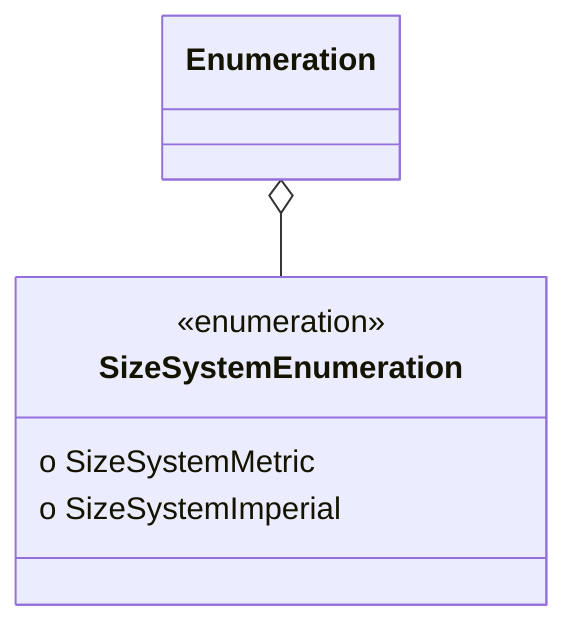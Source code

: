 classDiagram
Enumeration o-- SizeSystemEnumeration
  class SizeSystemEnumeration {
<<enumeration>>
  o SizeSystemMetric
  o SizeSystemImperial
}